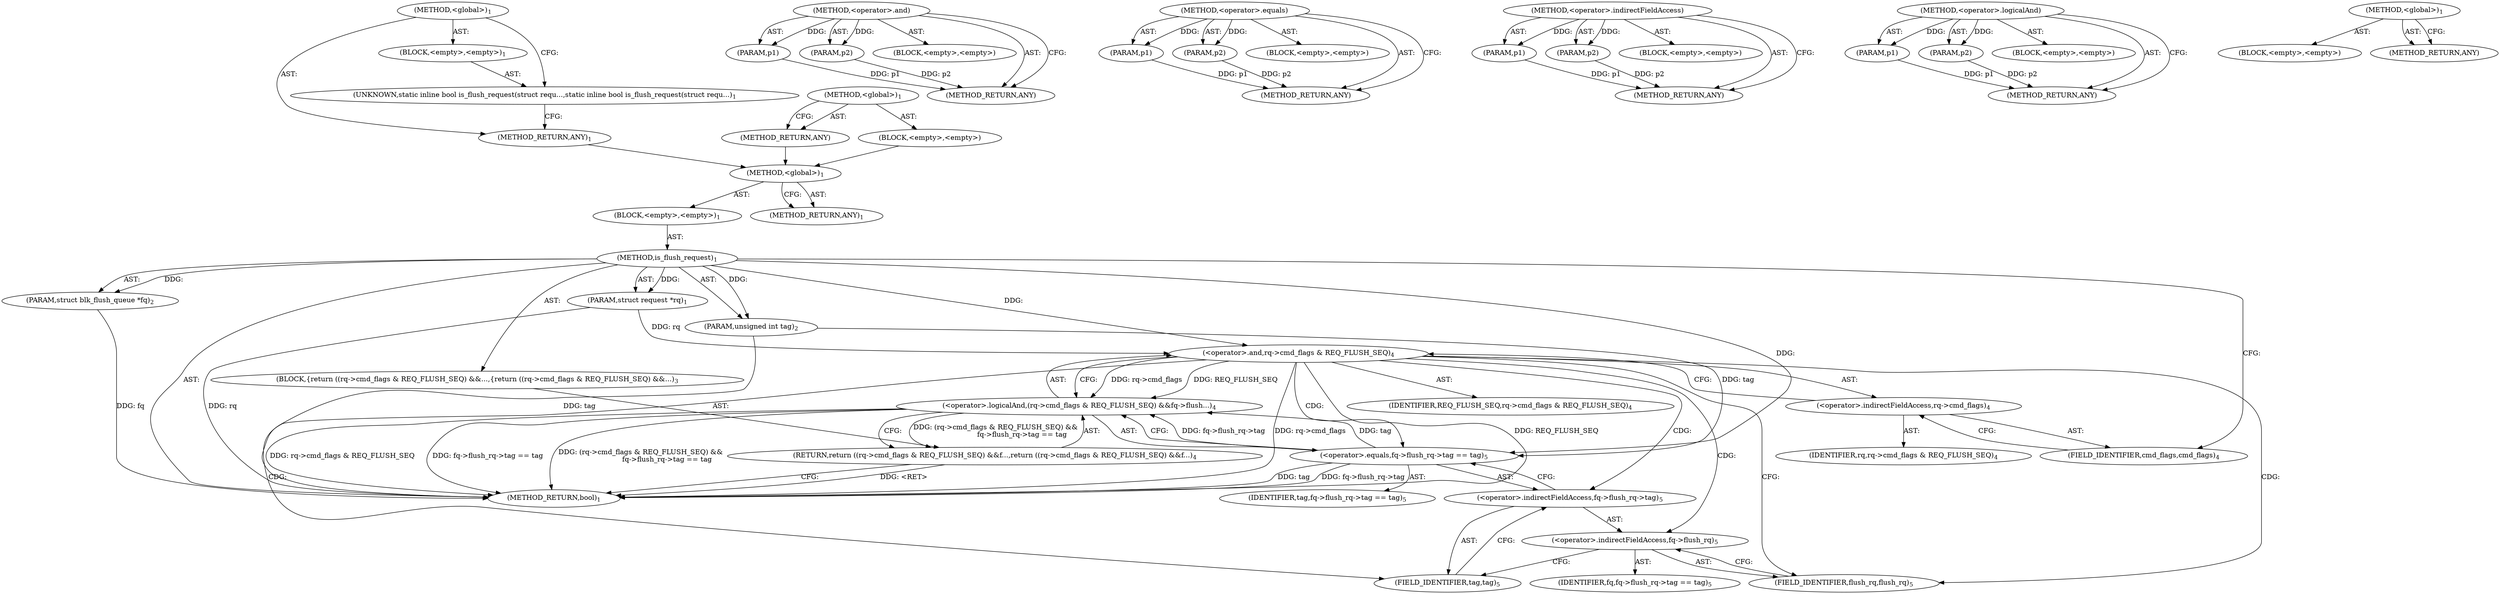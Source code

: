 digraph "&lt;global&gt;" {
vulnerable_6 [label=<(METHOD,&lt;global&gt;)<SUB>1</SUB>>];
vulnerable_7 [label=<(BLOCK,&lt;empty&gt;,&lt;empty&gt;)<SUB>1</SUB>>];
vulnerable_8 [label=<(METHOD,is_flush_request)<SUB>1</SUB>>];
vulnerable_9 [label=<(PARAM,struct request *rq)<SUB>1</SUB>>];
vulnerable_10 [label=<(PARAM,struct blk_flush_queue *fq)<SUB>2</SUB>>];
vulnerable_11 [label=<(PARAM,unsigned int tag)<SUB>2</SUB>>];
vulnerable_12 [label=<(BLOCK,{
	return ((rq-&gt;cmd_flags &amp; REQ_FLUSH_SEQ) &amp;&amp;
	...,{
	return ((rq-&gt;cmd_flags &amp; REQ_FLUSH_SEQ) &amp;&amp;
	...)<SUB>3</SUB>>];
vulnerable_13 [label=<(RETURN,return ((rq-&gt;cmd_flags &amp; REQ_FLUSH_SEQ) &amp;&amp;
			f...,return ((rq-&gt;cmd_flags &amp; REQ_FLUSH_SEQ) &amp;&amp;
			f...)<SUB>4</SUB>>];
vulnerable_14 [label=<(&lt;operator&gt;.logicalAnd,(rq-&gt;cmd_flags &amp; REQ_FLUSH_SEQ) &amp;&amp;
			fq-&gt;flush...)<SUB>4</SUB>>];
vulnerable_15 [label=<(&lt;operator&gt;.and,rq-&gt;cmd_flags &amp; REQ_FLUSH_SEQ)<SUB>4</SUB>>];
vulnerable_16 [label=<(&lt;operator&gt;.indirectFieldAccess,rq-&gt;cmd_flags)<SUB>4</SUB>>];
vulnerable_17 [label=<(IDENTIFIER,rq,rq-&gt;cmd_flags &amp; REQ_FLUSH_SEQ)<SUB>4</SUB>>];
vulnerable_18 [label=<(FIELD_IDENTIFIER,cmd_flags,cmd_flags)<SUB>4</SUB>>];
vulnerable_19 [label=<(IDENTIFIER,REQ_FLUSH_SEQ,rq-&gt;cmd_flags &amp; REQ_FLUSH_SEQ)<SUB>4</SUB>>];
vulnerable_20 [label=<(&lt;operator&gt;.equals,fq-&gt;flush_rq-&gt;tag == tag)<SUB>5</SUB>>];
vulnerable_21 [label=<(&lt;operator&gt;.indirectFieldAccess,fq-&gt;flush_rq-&gt;tag)<SUB>5</SUB>>];
vulnerable_22 [label=<(&lt;operator&gt;.indirectFieldAccess,fq-&gt;flush_rq)<SUB>5</SUB>>];
vulnerable_23 [label=<(IDENTIFIER,fq,fq-&gt;flush_rq-&gt;tag == tag)<SUB>5</SUB>>];
vulnerable_24 [label=<(FIELD_IDENTIFIER,flush_rq,flush_rq)<SUB>5</SUB>>];
vulnerable_25 [label=<(FIELD_IDENTIFIER,tag,tag)<SUB>5</SUB>>];
vulnerable_26 [label=<(IDENTIFIER,tag,fq-&gt;flush_rq-&gt;tag == tag)<SUB>5</SUB>>];
vulnerable_27 [label=<(METHOD_RETURN,bool)<SUB>1</SUB>>];
vulnerable_29 [label=<(METHOD_RETURN,ANY)<SUB>1</SUB>>];
vulnerable_55 [label=<(METHOD,&lt;operator&gt;.and)>];
vulnerable_56 [label=<(PARAM,p1)>];
vulnerable_57 [label=<(PARAM,p2)>];
vulnerable_58 [label=<(BLOCK,&lt;empty&gt;,&lt;empty&gt;)>];
vulnerable_59 [label=<(METHOD_RETURN,ANY)>];
vulnerable_65 [label=<(METHOD,&lt;operator&gt;.equals)>];
vulnerable_66 [label=<(PARAM,p1)>];
vulnerable_67 [label=<(PARAM,p2)>];
vulnerable_68 [label=<(BLOCK,&lt;empty&gt;,&lt;empty&gt;)>];
vulnerable_69 [label=<(METHOD_RETURN,ANY)>];
vulnerable_60 [label=<(METHOD,&lt;operator&gt;.indirectFieldAccess)>];
vulnerable_61 [label=<(PARAM,p1)>];
vulnerable_62 [label=<(PARAM,p2)>];
vulnerable_63 [label=<(BLOCK,&lt;empty&gt;,&lt;empty&gt;)>];
vulnerable_64 [label=<(METHOD_RETURN,ANY)>];
vulnerable_50 [label=<(METHOD,&lt;operator&gt;.logicalAnd)>];
vulnerable_51 [label=<(PARAM,p1)>];
vulnerable_52 [label=<(PARAM,p2)>];
vulnerable_53 [label=<(BLOCK,&lt;empty&gt;,&lt;empty&gt;)>];
vulnerable_54 [label=<(METHOD_RETURN,ANY)>];
vulnerable_44 [label=<(METHOD,&lt;global&gt;)<SUB>1</SUB>>];
vulnerable_45 [label=<(BLOCK,&lt;empty&gt;,&lt;empty&gt;)>];
vulnerable_46 [label=<(METHOD_RETURN,ANY)>];
fixed_6 [label=<(METHOD,&lt;global&gt;)<SUB>1</SUB>>];
fixed_7 [label=<(BLOCK,&lt;empty&gt;,&lt;empty&gt;)<SUB>1</SUB>>];
fixed_8 [label=<(UNKNOWN,static inline bool is_flush_request(struct requ...,static inline bool is_flush_request(struct requ...)<SUB>1</SUB>>];
fixed_9 [label=<(METHOD_RETURN,ANY)<SUB>1</SUB>>];
fixed_14 [label=<(METHOD,&lt;global&gt;)<SUB>1</SUB>>];
fixed_15 [label=<(BLOCK,&lt;empty&gt;,&lt;empty&gt;)>];
fixed_16 [label=<(METHOD_RETURN,ANY)>];
vulnerable_6 -> vulnerable_7  [key=0, label="AST: "];
vulnerable_6 -> vulnerable_29  [key=0, label="AST: "];
vulnerable_6 -> vulnerable_29  [key=1, label="CFG: "];
vulnerable_7 -> vulnerable_8  [key=0, label="AST: "];
vulnerable_8 -> vulnerable_9  [key=0, label="AST: "];
vulnerable_8 -> vulnerable_9  [key=1, label="DDG: "];
vulnerable_8 -> vulnerable_10  [key=0, label="AST: "];
vulnerable_8 -> vulnerable_10  [key=1, label="DDG: "];
vulnerable_8 -> vulnerable_11  [key=0, label="AST: "];
vulnerable_8 -> vulnerable_11  [key=1, label="DDG: "];
vulnerable_8 -> vulnerable_12  [key=0, label="AST: "];
vulnerable_8 -> vulnerable_27  [key=0, label="AST: "];
vulnerable_8 -> vulnerable_18  [key=0, label="CFG: "];
vulnerable_8 -> vulnerable_15  [key=0, label="DDG: "];
vulnerable_8 -> vulnerable_20  [key=0, label="DDG: "];
vulnerable_9 -> vulnerable_27  [key=0, label="DDG: rq"];
vulnerable_9 -> vulnerable_15  [key=0, label="DDG: rq"];
vulnerable_10 -> vulnerable_27  [key=0, label="DDG: fq"];
vulnerable_11 -> vulnerable_27  [key=0, label="DDG: tag"];
vulnerable_11 -> vulnerable_20  [key=0, label="DDG: tag"];
vulnerable_12 -> vulnerable_13  [key=0, label="AST: "];
vulnerable_13 -> vulnerable_14  [key=0, label="AST: "];
vulnerable_13 -> vulnerable_27  [key=0, label="CFG: "];
vulnerable_13 -> vulnerable_27  [key=1, label="DDG: &lt;RET&gt;"];
vulnerable_14 -> vulnerable_15  [key=0, label="AST: "];
vulnerable_14 -> vulnerable_20  [key=0, label="AST: "];
vulnerable_14 -> vulnerable_13  [key=0, label="CFG: "];
vulnerable_14 -> vulnerable_13  [key=1, label="DDG: (rq-&gt;cmd_flags &amp; REQ_FLUSH_SEQ) &amp;&amp;
			fq-&gt;flush_rq-&gt;tag == tag"];
vulnerable_14 -> vulnerable_27  [key=0, label="DDG: rq-&gt;cmd_flags &amp; REQ_FLUSH_SEQ"];
vulnerable_14 -> vulnerable_27  [key=1, label="DDG: fq-&gt;flush_rq-&gt;tag == tag"];
vulnerable_14 -> vulnerable_27  [key=2, label="DDG: (rq-&gt;cmd_flags &amp; REQ_FLUSH_SEQ) &amp;&amp;
			fq-&gt;flush_rq-&gt;tag == tag"];
vulnerable_15 -> vulnerable_16  [key=0, label="AST: "];
vulnerable_15 -> vulnerable_19  [key=0, label="AST: "];
vulnerable_15 -> vulnerable_14  [key=0, label="CFG: "];
vulnerable_15 -> vulnerable_14  [key=1, label="DDG: rq-&gt;cmd_flags"];
vulnerable_15 -> vulnerable_14  [key=2, label="DDG: REQ_FLUSH_SEQ"];
vulnerable_15 -> vulnerable_24  [key=0, label="CFG: "];
vulnerable_15 -> vulnerable_24  [key=1, label="CDG: "];
vulnerable_15 -> vulnerable_27  [key=0, label="DDG: rq-&gt;cmd_flags"];
vulnerable_15 -> vulnerable_27  [key=1, label="DDG: REQ_FLUSH_SEQ"];
vulnerable_15 -> vulnerable_20  [key=0, label="CDG: "];
vulnerable_15 -> vulnerable_25  [key=0, label="CDG: "];
vulnerable_15 -> vulnerable_21  [key=0, label="CDG: "];
vulnerable_15 -> vulnerable_22  [key=0, label="CDG: "];
vulnerable_16 -> vulnerable_17  [key=0, label="AST: "];
vulnerable_16 -> vulnerable_18  [key=0, label="AST: "];
vulnerable_16 -> vulnerable_15  [key=0, label="CFG: "];
vulnerable_18 -> vulnerable_16  [key=0, label="CFG: "];
vulnerable_20 -> vulnerable_21  [key=0, label="AST: "];
vulnerable_20 -> vulnerable_26  [key=0, label="AST: "];
vulnerable_20 -> vulnerable_14  [key=0, label="CFG: "];
vulnerable_20 -> vulnerable_14  [key=1, label="DDG: fq-&gt;flush_rq-&gt;tag"];
vulnerable_20 -> vulnerable_14  [key=2, label="DDG: tag"];
vulnerable_20 -> vulnerable_27  [key=0, label="DDG: fq-&gt;flush_rq-&gt;tag"];
vulnerable_20 -> vulnerable_27  [key=1, label="DDG: tag"];
vulnerable_21 -> vulnerable_22  [key=0, label="AST: "];
vulnerable_21 -> vulnerable_25  [key=0, label="AST: "];
vulnerable_21 -> vulnerable_20  [key=0, label="CFG: "];
vulnerable_22 -> vulnerable_23  [key=0, label="AST: "];
vulnerable_22 -> vulnerable_24  [key=0, label="AST: "];
vulnerable_22 -> vulnerable_25  [key=0, label="CFG: "];
vulnerable_24 -> vulnerable_22  [key=0, label="CFG: "];
vulnerable_25 -> vulnerable_21  [key=0, label="CFG: "];
vulnerable_55 -> vulnerable_56  [key=0, label="AST: "];
vulnerable_55 -> vulnerable_56  [key=1, label="DDG: "];
vulnerable_55 -> vulnerable_58  [key=0, label="AST: "];
vulnerable_55 -> vulnerable_57  [key=0, label="AST: "];
vulnerable_55 -> vulnerable_57  [key=1, label="DDG: "];
vulnerable_55 -> vulnerable_59  [key=0, label="AST: "];
vulnerable_55 -> vulnerable_59  [key=1, label="CFG: "];
vulnerable_56 -> vulnerable_59  [key=0, label="DDG: p1"];
vulnerable_57 -> vulnerable_59  [key=0, label="DDG: p2"];
vulnerable_65 -> vulnerable_66  [key=0, label="AST: "];
vulnerable_65 -> vulnerable_66  [key=1, label="DDG: "];
vulnerable_65 -> vulnerable_68  [key=0, label="AST: "];
vulnerable_65 -> vulnerable_67  [key=0, label="AST: "];
vulnerable_65 -> vulnerable_67  [key=1, label="DDG: "];
vulnerable_65 -> vulnerable_69  [key=0, label="AST: "];
vulnerable_65 -> vulnerable_69  [key=1, label="CFG: "];
vulnerable_66 -> vulnerable_69  [key=0, label="DDG: p1"];
vulnerable_67 -> vulnerable_69  [key=0, label="DDG: p2"];
vulnerable_60 -> vulnerable_61  [key=0, label="AST: "];
vulnerable_60 -> vulnerable_61  [key=1, label="DDG: "];
vulnerable_60 -> vulnerable_63  [key=0, label="AST: "];
vulnerable_60 -> vulnerable_62  [key=0, label="AST: "];
vulnerable_60 -> vulnerable_62  [key=1, label="DDG: "];
vulnerable_60 -> vulnerable_64  [key=0, label="AST: "];
vulnerable_60 -> vulnerable_64  [key=1, label="CFG: "];
vulnerable_61 -> vulnerable_64  [key=0, label="DDG: p1"];
vulnerable_62 -> vulnerable_64  [key=0, label="DDG: p2"];
vulnerable_50 -> vulnerable_51  [key=0, label="AST: "];
vulnerable_50 -> vulnerable_51  [key=1, label="DDG: "];
vulnerable_50 -> vulnerable_53  [key=0, label="AST: "];
vulnerable_50 -> vulnerable_52  [key=0, label="AST: "];
vulnerable_50 -> vulnerable_52  [key=1, label="DDG: "];
vulnerable_50 -> vulnerable_54  [key=0, label="AST: "];
vulnerable_50 -> vulnerable_54  [key=1, label="CFG: "];
vulnerable_51 -> vulnerable_54  [key=0, label="DDG: p1"];
vulnerable_52 -> vulnerable_54  [key=0, label="DDG: p2"];
vulnerable_44 -> vulnerable_45  [key=0, label="AST: "];
vulnerable_44 -> vulnerable_46  [key=0, label="AST: "];
vulnerable_44 -> vulnerable_46  [key=1, label="CFG: "];
fixed_6 -> fixed_7  [key=0, label="AST: "];
fixed_6 -> fixed_9  [key=0, label="AST: "];
fixed_6 -> fixed_8  [key=0, label="CFG: "];
fixed_7 -> fixed_8  [key=0, label="AST: "];
fixed_8 -> fixed_9  [key=0, label="CFG: "];
fixed_9 -> vulnerable_6  [key=0];
fixed_14 -> fixed_15  [key=0, label="AST: "];
fixed_14 -> fixed_16  [key=0, label="AST: "];
fixed_14 -> fixed_16  [key=1, label="CFG: "];
fixed_15 -> vulnerable_6  [key=0];
fixed_16 -> vulnerable_6  [key=0];
}
